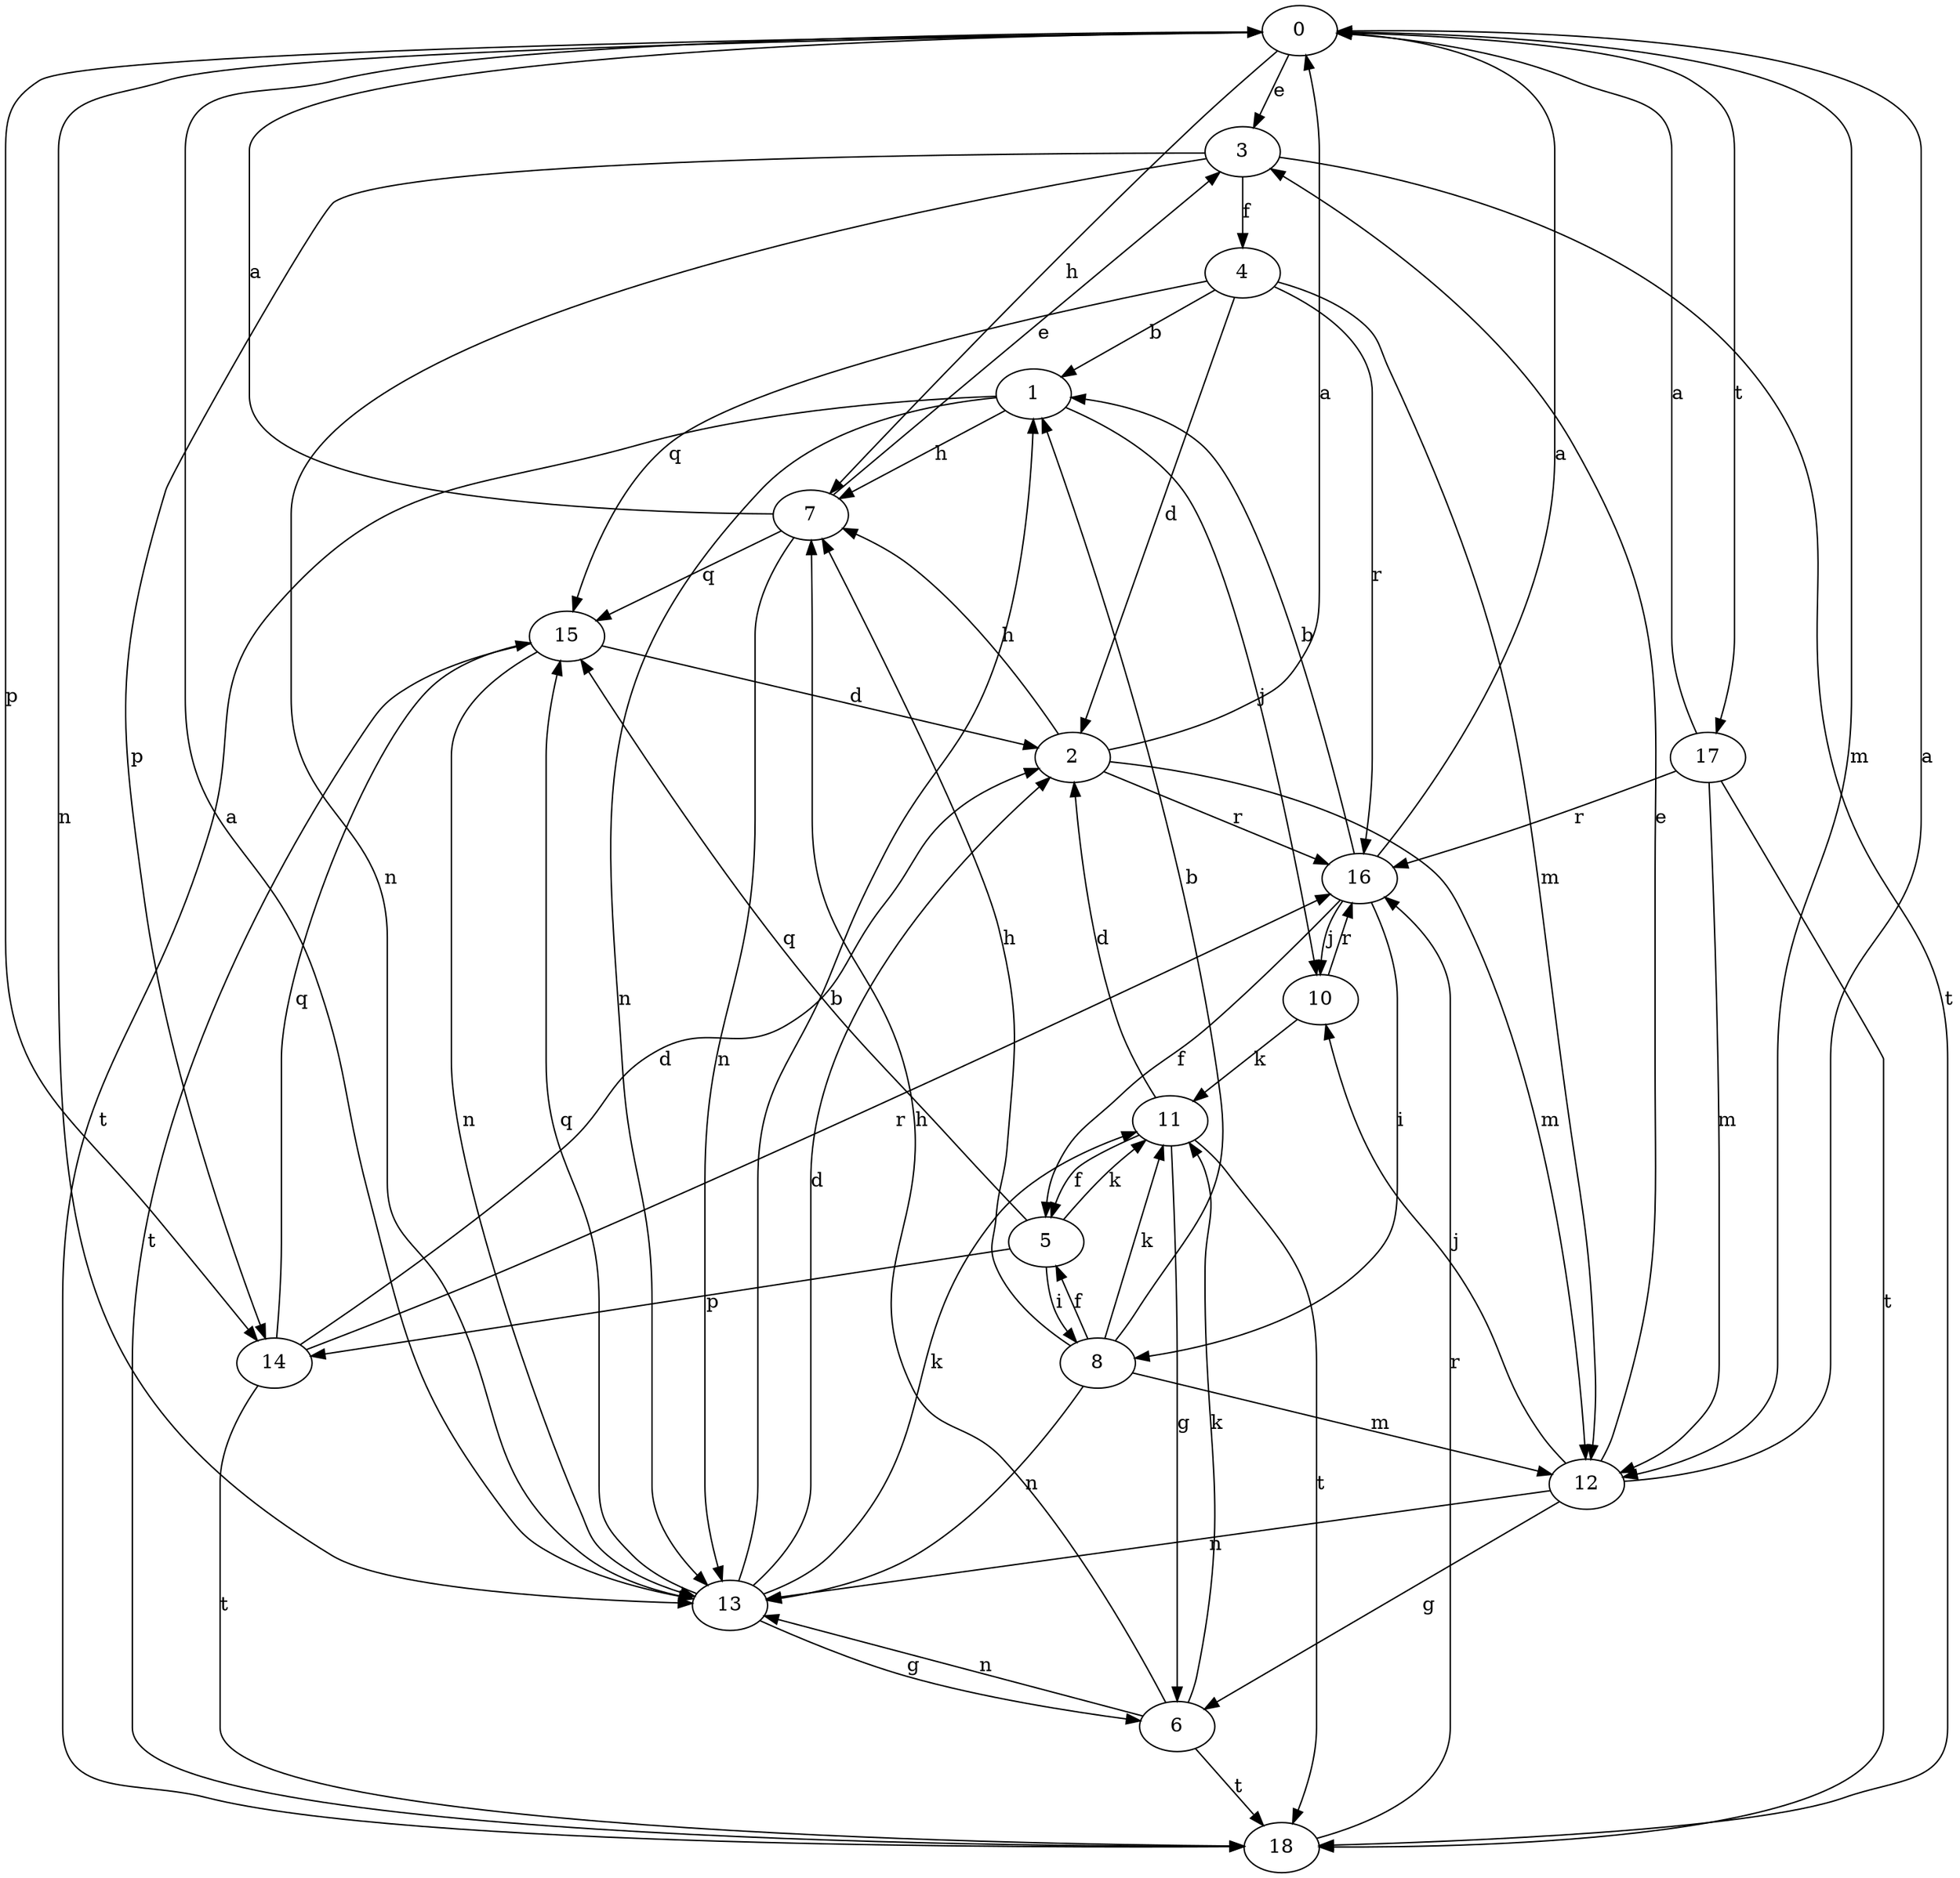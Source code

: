 strict digraph  {
0;
1;
2;
3;
4;
5;
6;
7;
8;
10;
11;
12;
13;
14;
15;
16;
17;
18;
0 -> 3  [label=e];
0 -> 7  [label=h];
0 -> 12  [label=m];
0 -> 13  [label=n];
0 -> 14  [label=p];
0 -> 17  [label=t];
1 -> 7  [label=h];
1 -> 10  [label=j];
1 -> 13  [label=n];
1 -> 18  [label=t];
2 -> 0  [label=a];
2 -> 7  [label=h];
2 -> 12  [label=m];
2 -> 16  [label=r];
3 -> 4  [label=f];
3 -> 13  [label=n];
3 -> 14  [label=p];
3 -> 18  [label=t];
4 -> 1  [label=b];
4 -> 2  [label=d];
4 -> 12  [label=m];
4 -> 15  [label=q];
4 -> 16  [label=r];
5 -> 8  [label=i];
5 -> 11  [label=k];
5 -> 14  [label=p];
5 -> 15  [label=q];
6 -> 7  [label=h];
6 -> 11  [label=k];
6 -> 13  [label=n];
6 -> 18  [label=t];
7 -> 0  [label=a];
7 -> 3  [label=e];
7 -> 13  [label=n];
7 -> 15  [label=q];
8 -> 1  [label=b];
8 -> 5  [label=f];
8 -> 7  [label=h];
8 -> 11  [label=k];
8 -> 12  [label=m];
8 -> 13  [label=n];
10 -> 11  [label=k];
10 -> 16  [label=r];
11 -> 2  [label=d];
11 -> 5  [label=f];
11 -> 6  [label=g];
11 -> 18  [label=t];
12 -> 0  [label=a];
12 -> 3  [label=e];
12 -> 6  [label=g];
12 -> 10  [label=j];
12 -> 13  [label=n];
13 -> 0  [label=a];
13 -> 1  [label=b];
13 -> 2  [label=d];
13 -> 6  [label=g];
13 -> 11  [label=k];
13 -> 15  [label=q];
14 -> 2  [label=d];
14 -> 15  [label=q];
14 -> 16  [label=r];
14 -> 18  [label=t];
15 -> 2  [label=d];
15 -> 13  [label=n];
15 -> 18  [label=t];
16 -> 0  [label=a];
16 -> 1  [label=b];
16 -> 5  [label=f];
16 -> 8  [label=i];
16 -> 10  [label=j];
17 -> 0  [label=a];
17 -> 12  [label=m];
17 -> 16  [label=r];
17 -> 18  [label=t];
18 -> 16  [label=r];
}
